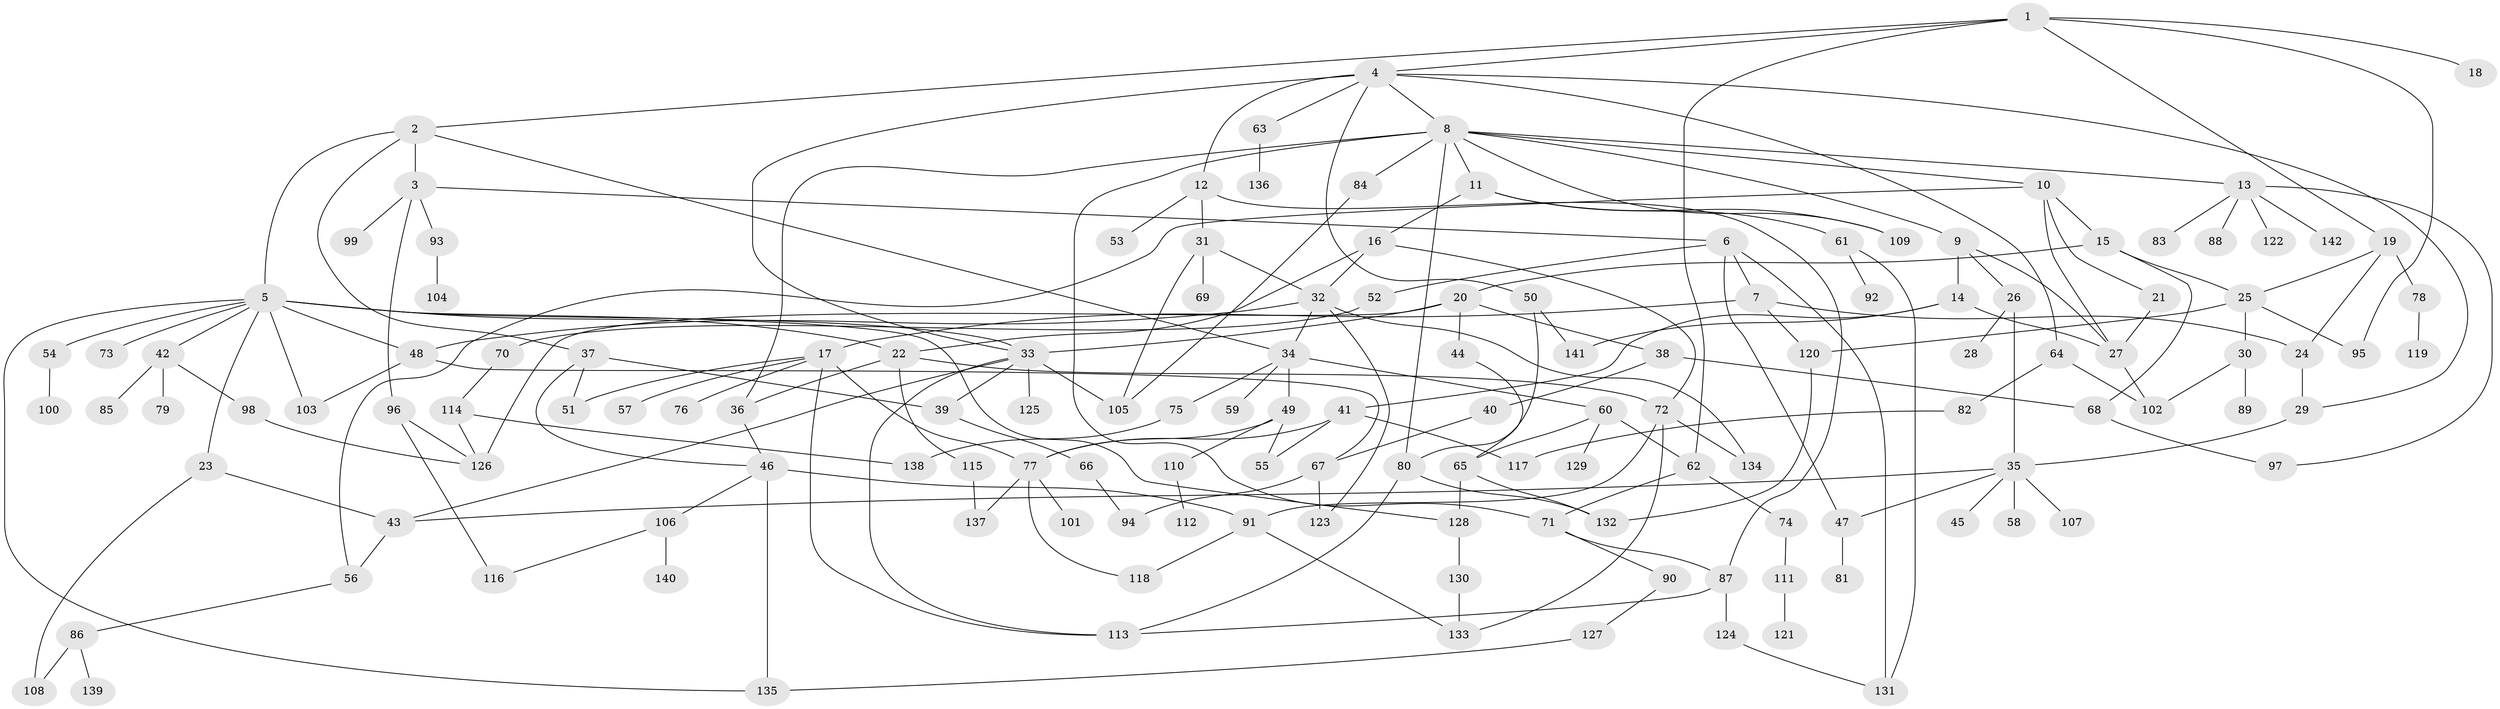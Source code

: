 // Generated by graph-tools (version 1.1) at 2025/10/02/27/25 16:10:55]
// undirected, 142 vertices, 208 edges
graph export_dot {
graph [start="1"]
  node [color=gray90,style=filled];
  1;
  2;
  3;
  4;
  5;
  6;
  7;
  8;
  9;
  10;
  11;
  12;
  13;
  14;
  15;
  16;
  17;
  18;
  19;
  20;
  21;
  22;
  23;
  24;
  25;
  26;
  27;
  28;
  29;
  30;
  31;
  32;
  33;
  34;
  35;
  36;
  37;
  38;
  39;
  40;
  41;
  42;
  43;
  44;
  45;
  46;
  47;
  48;
  49;
  50;
  51;
  52;
  53;
  54;
  55;
  56;
  57;
  58;
  59;
  60;
  61;
  62;
  63;
  64;
  65;
  66;
  67;
  68;
  69;
  70;
  71;
  72;
  73;
  74;
  75;
  76;
  77;
  78;
  79;
  80;
  81;
  82;
  83;
  84;
  85;
  86;
  87;
  88;
  89;
  90;
  91;
  92;
  93;
  94;
  95;
  96;
  97;
  98;
  99;
  100;
  101;
  102;
  103;
  104;
  105;
  106;
  107;
  108;
  109;
  110;
  111;
  112;
  113;
  114;
  115;
  116;
  117;
  118;
  119;
  120;
  121;
  122;
  123;
  124;
  125;
  126;
  127;
  128;
  129;
  130;
  131;
  132;
  133;
  134;
  135;
  136;
  137;
  138;
  139;
  140;
  141;
  142;
  1 -- 2;
  1 -- 4;
  1 -- 18;
  1 -- 19;
  1 -- 95;
  1 -- 62;
  2 -- 3;
  2 -- 5;
  2 -- 34;
  2 -- 37;
  3 -- 6;
  3 -- 93;
  3 -- 96;
  3 -- 99;
  4 -- 8;
  4 -- 12;
  4 -- 29;
  4 -- 50;
  4 -- 63;
  4 -- 64;
  4 -- 33;
  5 -- 23;
  5 -- 42;
  5 -- 54;
  5 -- 73;
  5 -- 103;
  5 -- 128;
  5 -- 22;
  5 -- 135;
  5 -- 48;
  5 -- 33;
  6 -- 7;
  6 -- 52;
  6 -- 131;
  6 -- 47;
  7 -- 17;
  7 -- 24;
  7 -- 120;
  8 -- 9;
  8 -- 10;
  8 -- 11;
  8 -- 13;
  8 -- 36;
  8 -- 84;
  8 -- 71;
  8 -- 109;
  8 -- 80;
  9 -- 14;
  9 -- 26;
  9 -- 27;
  10 -- 15;
  10 -- 21;
  10 -- 27;
  10 -- 56;
  11 -- 16;
  11 -- 61;
  11 -- 109;
  12 -- 31;
  12 -- 53;
  12 -- 87;
  13 -- 83;
  13 -- 88;
  13 -- 122;
  13 -- 142;
  13 -- 97;
  14 -- 41;
  14 -- 141;
  14 -- 27;
  15 -- 20;
  15 -- 68;
  15 -- 25;
  16 -- 22;
  16 -- 72;
  16 -- 32;
  17 -- 51;
  17 -- 57;
  17 -- 76;
  17 -- 113;
  17 -- 77;
  19 -- 25;
  19 -- 78;
  19 -- 24;
  20 -- 33;
  20 -- 38;
  20 -- 44;
  20 -- 126;
  21 -- 27;
  22 -- 115;
  22 -- 36;
  22 -- 72;
  23 -- 108;
  23 -- 43;
  24 -- 29;
  25 -- 30;
  25 -- 120;
  25 -- 95;
  26 -- 28;
  26 -- 35;
  27 -- 102;
  29 -- 35;
  30 -- 89;
  30 -- 102;
  31 -- 32;
  31 -- 69;
  31 -- 105;
  32 -- 48;
  32 -- 134;
  32 -- 123;
  32 -- 34;
  33 -- 39;
  33 -- 105;
  33 -- 125;
  33 -- 113;
  33 -- 43;
  34 -- 49;
  34 -- 59;
  34 -- 60;
  34 -- 75;
  35 -- 43;
  35 -- 45;
  35 -- 47;
  35 -- 58;
  35 -- 107;
  36 -- 46;
  37 -- 46;
  37 -- 39;
  37 -- 51;
  38 -- 40;
  38 -- 68;
  39 -- 66;
  40 -- 67;
  41 -- 117;
  41 -- 77;
  41 -- 55;
  42 -- 79;
  42 -- 85;
  42 -- 98;
  43 -- 56;
  44 -- 65;
  46 -- 91;
  46 -- 106;
  46 -- 135;
  47 -- 81;
  48 -- 67;
  48 -- 103;
  49 -- 55;
  49 -- 77;
  49 -- 110;
  50 -- 80;
  50 -- 141;
  52 -- 70;
  54 -- 100;
  56 -- 86;
  60 -- 62;
  60 -- 65;
  60 -- 129;
  61 -- 92;
  61 -- 131;
  62 -- 71;
  62 -- 74;
  63 -- 136;
  64 -- 82;
  64 -- 102;
  65 -- 128;
  65 -- 132;
  66 -- 94;
  67 -- 123;
  67 -- 94;
  68 -- 97;
  70 -- 114;
  71 -- 87;
  71 -- 90;
  72 -- 133;
  72 -- 134;
  72 -- 91;
  74 -- 111;
  75 -- 138;
  77 -- 101;
  77 -- 118;
  77 -- 137;
  78 -- 119;
  80 -- 113;
  80 -- 132;
  82 -- 117;
  84 -- 105;
  86 -- 139;
  86 -- 108;
  87 -- 124;
  87 -- 113;
  90 -- 127;
  91 -- 118;
  91 -- 133;
  93 -- 104;
  96 -- 116;
  96 -- 126;
  98 -- 126;
  106 -- 140;
  106 -- 116;
  110 -- 112;
  111 -- 121;
  114 -- 138;
  114 -- 126;
  115 -- 137;
  120 -- 132;
  124 -- 131;
  127 -- 135;
  128 -- 130;
  130 -- 133;
}
